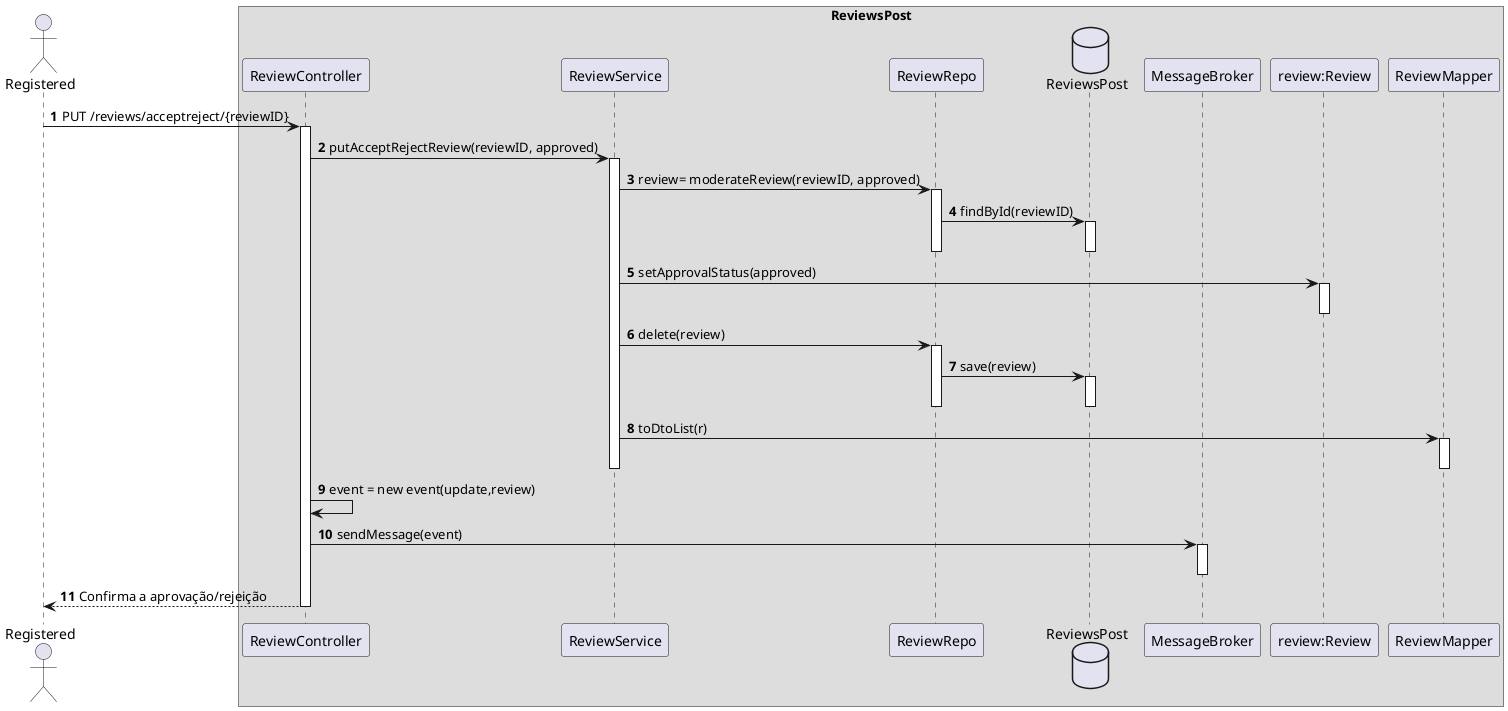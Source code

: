 @startuml
'https://plantuml.com/sequence-diagram

autonumber
actor Registered as USER
actor Registered as USER
box "ReviewsPost"
participant "ReviewController" as CTRL
participant "ReviewService" as SERV
participant "ReviewRepo" as REPO
database "ReviewsPost" as DB
participant "MessageBroker" as MSG
USER -> CTRL : PUT /reviews/acceptreject/{reviewID}
activate CTRL
    CTRL-> SERV : putAcceptRejectReview(reviewID, approved)
    activate SERV
        SERV -> REPO: review= moderateReview(reviewID, approved)
                activate REPO
                    REPO -> DB : findById(reviewID)
                                        activate DB
                                        deactivate DB
                deactivate REPO
                        deactivate REPO
        SERV -> "review:Review" : setApprovalStatus(approved)
        activate "review:Review"
        deactivate "review:Review"
        SERV -> REPO: delete(review)
                        activate REPO
                            REPO -> DB : save(review)
                                                activate DB
                                                deactivate DB
                        deactivate REPO
                                deactivate REPO
        SERV -> "ReviewMapper" : toDtoList(r)
            activate "ReviewMapper"
            deactivate "ReviewMapper"
    deactivate SERV
    CTRL -> CTRL : event = new event(update,review)
    CTRL -> MSG : sendMessage(event)
        activate MSG
        deactivate MSG
CTRL --> USER : Confirma a aprovação/rejeição
deactivate CTRL
@enduml
